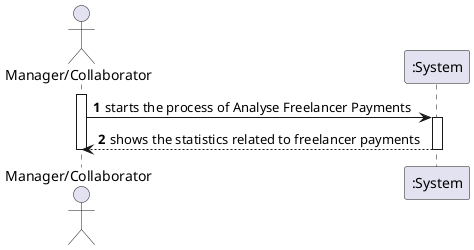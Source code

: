 @startuml
autonumber
actor "Manager/Collaborator" as MC

activate MC
MC -> ":System" : starts the process of Analyse Freelancer Payments
activate ":System"
":System" --> MC : shows the statistics related to freelancer payments
deactivate ":System"



deactivate MC
@enduml
